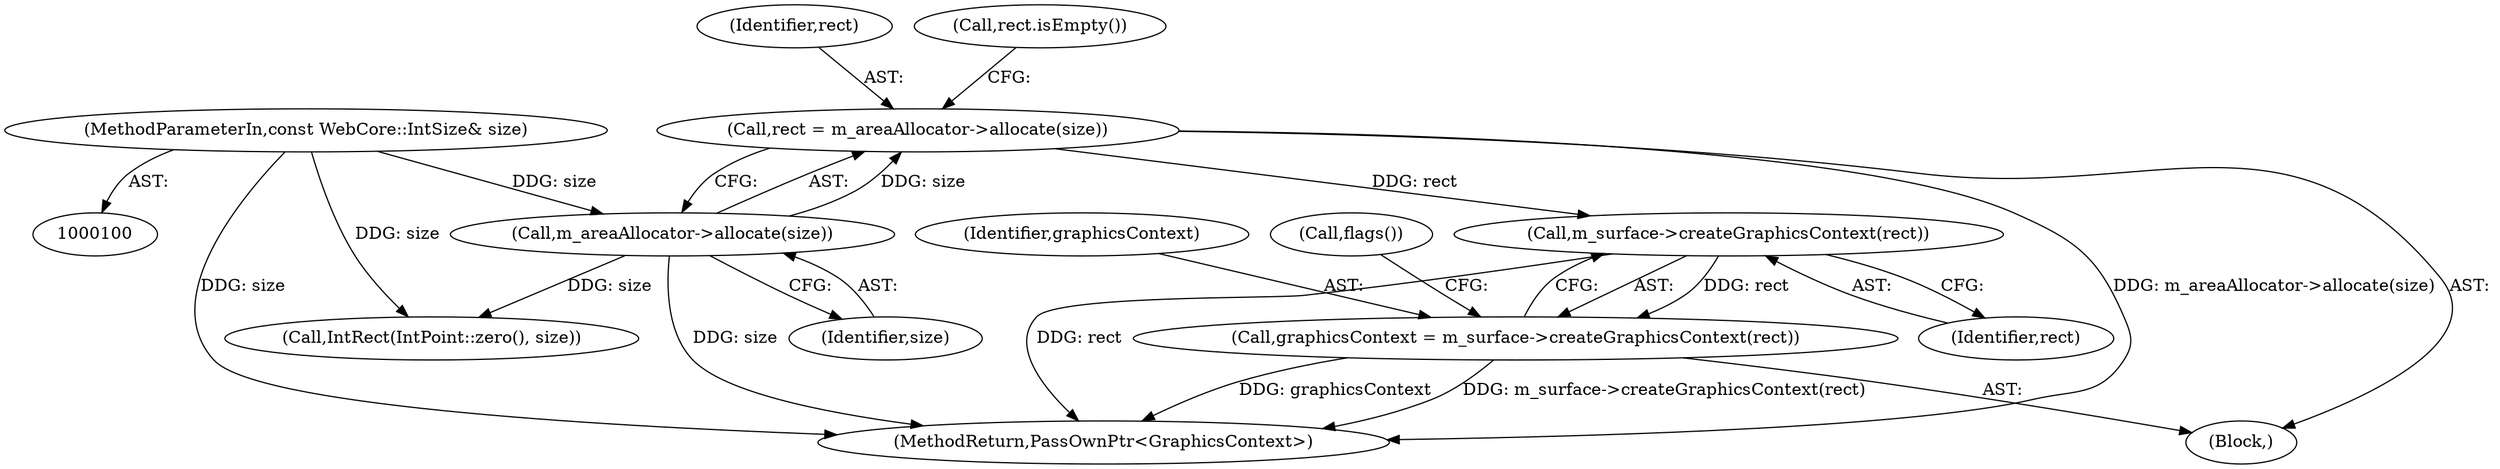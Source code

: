 digraph "0_Chrome_d31f450c723ba46b53c1762e51188557447d85fd_2@API" {
"1000110" [label="(Call,rect = m_areaAllocator->allocate(size))"];
"1000112" [label="(Call,m_areaAllocator->allocate(size))"];
"1000102" [label="(MethodParameterIn,const WebCore::IntSize& size)"];
"1000126" [label="(Call,m_surface->createGraphicsContext(rect))"];
"1000124" [label="(Call,graphicsContext = m_surface->createGraphicsContext(rect))"];
"1000111" [label="(Identifier,rect)"];
"1000113" [label="(Identifier,size)"];
"1000115" [label="(Call,rect.isEmpty())"];
"1000136" [label="(Call,IntRect(IntPoint::zero(), size))"];
"1000124" [label="(Call,graphicsContext = m_surface->createGraphicsContext(rect))"];
"1000127" [label="(Identifier,rect)"];
"1000145" [label="(MethodReturn,PassOwnPtr<GraphicsContext>)"];
"1000102" [label="(MethodParameterIn,const WebCore::IntSize& size)"];
"1000126" [label="(Call,m_surface->createGraphicsContext(rect))"];
"1000112" [label="(Call,m_areaAllocator->allocate(size))"];
"1000104" [label="(Block,)"];
"1000130" [label="(Call,flags())"];
"1000125" [label="(Identifier,graphicsContext)"];
"1000110" [label="(Call,rect = m_areaAllocator->allocate(size))"];
"1000110" -> "1000104"  [label="AST: "];
"1000110" -> "1000112"  [label="CFG: "];
"1000111" -> "1000110"  [label="AST: "];
"1000112" -> "1000110"  [label="AST: "];
"1000115" -> "1000110"  [label="CFG: "];
"1000110" -> "1000145"  [label="DDG: m_areaAllocator->allocate(size)"];
"1000112" -> "1000110"  [label="DDG: size"];
"1000110" -> "1000126"  [label="DDG: rect"];
"1000112" -> "1000113"  [label="CFG: "];
"1000113" -> "1000112"  [label="AST: "];
"1000112" -> "1000145"  [label="DDG: size"];
"1000102" -> "1000112"  [label="DDG: size"];
"1000112" -> "1000136"  [label="DDG: size"];
"1000102" -> "1000100"  [label="AST: "];
"1000102" -> "1000145"  [label="DDG: size"];
"1000102" -> "1000136"  [label="DDG: size"];
"1000126" -> "1000124"  [label="AST: "];
"1000126" -> "1000127"  [label="CFG: "];
"1000127" -> "1000126"  [label="AST: "];
"1000124" -> "1000126"  [label="CFG: "];
"1000126" -> "1000145"  [label="DDG: rect"];
"1000126" -> "1000124"  [label="DDG: rect"];
"1000124" -> "1000104"  [label="AST: "];
"1000125" -> "1000124"  [label="AST: "];
"1000130" -> "1000124"  [label="CFG: "];
"1000124" -> "1000145"  [label="DDG: graphicsContext"];
"1000124" -> "1000145"  [label="DDG: m_surface->createGraphicsContext(rect)"];
}
